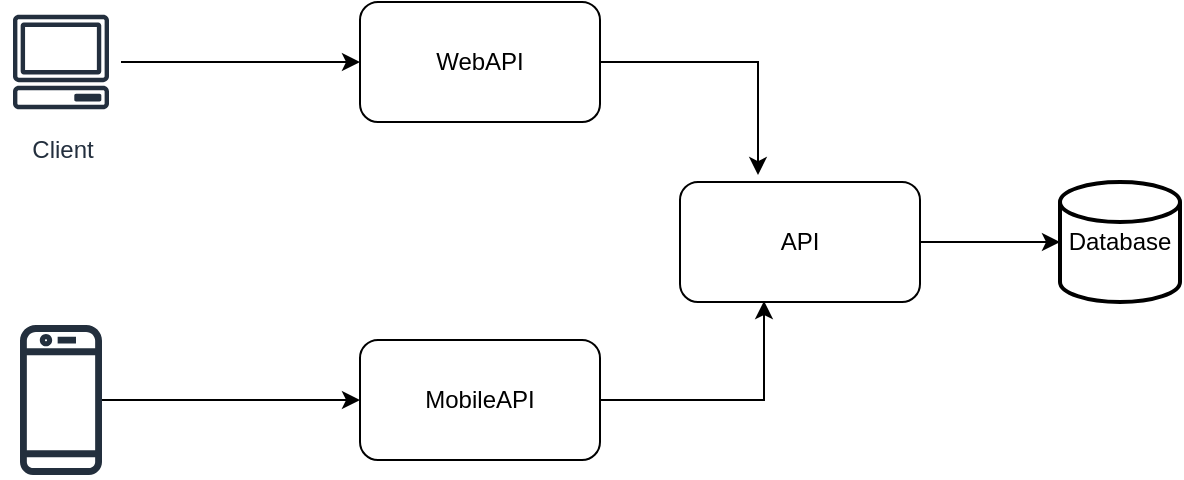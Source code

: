 <mxfile version="26.2.2">
  <diagram name="Страница — 1" id="HWFvasPeEI-C2LWwnicd">
    <mxGraphModel dx="1236" dy="832" grid="1" gridSize="10" guides="1" tooltips="1" connect="1" arrows="1" fold="1" page="1" pageScale="1" pageWidth="827" pageHeight="1169" math="0" shadow="0">
      <root>
        <mxCell id="0" />
        <mxCell id="1" parent="0" />
        <mxCell id="QLiqBrZMA80hMMEvCE3J-2" value="Database" style="strokeWidth=2;html=1;shape=mxgraph.flowchart.database;whiteSpace=wrap;" vertex="1" parent="1">
          <mxGeometry x="590" y="410" width="60" height="60" as="geometry" />
        </mxCell>
        <mxCell id="QLiqBrZMA80hMMEvCE3J-17" style="edgeStyle=orthogonalEdgeStyle;rounded=0;orthogonalLoop=1;jettySize=auto;html=1;entryX=0;entryY=0.5;entryDx=0;entryDy=0;" edge="1" parent="1" source="QLiqBrZMA80hMMEvCE3J-5" target="QLiqBrZMA80hMMEvCE3J-12">
          <mxGeometry relative="1" as="geometry" />
        </mxCell>
        <mxCell id="QLiqBrZMA80hMMEvCE3J-5" value="" style="sketch=0;outlineConnect=0;fontColor=#232F3E;gradientColor=none;fillColor=#232F3D;strokeColor=none;dashed=0;verticalLabelPosition=bottom;verticalAlign=top;align=center;html=1;fontSize=12;fontStyle=0;aspect=fixed;pointerEvents=1;shape=mxgraph.aws4.mobile_client;" vertex="1" parent="1">
          <mxGeometry x="70" y="480" width="41" height="78" as="geometry" />
        </mxCell>
        <mxCell id="QLiqBrZMA80hMMEvCE3J-16" style="edgeStyle=orthogonalEdgeStyle;rounded=0;orthogonalLoop=1;jettySize=auto;html=1;" edge="1" parent="1" source="QLiqBrZMA80hMMEvCE3J-6" target="QLiqBrZMA80hMMEvCE3J-13">
          <mxGeometry relative="1" as="geometry" />
        </mxCell>
        <mxCell id="QLiqBrZMA80hMMEvCE3J-6" value="Client" style="sketch=0;outlineConnect=0;fontColor=#232F3E;gradientColor=none;strokeColor=#232F3E;fillColor=#ffffff;dashed=0;verticalLabelPosition=bottom;verticalAlign=top;align=center;html=1;fontSize=12;fontStyle=0;aspect=fixed;shape=mxgraph.aws4.resourceIcon;resIcon=mxgraph.aws4.client;" vertex="1" parent="1">
          <mxGeometry x="60.5" y="320" width="60" height="60" as="geometry" />
        </mxCell>
        <mxCell id="QLiqBrZMA80hMMEvCE3J-10" style="edgeStyle=orthogonalEdgeStyle;rounded=0;orthogonalLoop=1;jettySize=auto;html=1;" edge="1" parent="1" source="QLiqBrZMA80hMMEvCE3J-7" target="QLiqBrZMA80hMMEvCE3J-2">
          <mxGeometry relative="1" as="geometry" />
        </mxCell>
        <mxCell id="QLiqBrZMA80hMMEvCE3J-7" value="API" style="rounded=1;whiteSpace=wrap;html=1;" vertex="1" parent="1">
          <mxGeometry x="400" y="410" width="120" height="60" as="geometry" />
        </mxCell>
        <mxCell id="QLiqBrZMA80hMMEvCE3J-12" value="MobileAPI" style="rounded=1;whiteSpace=wrap;html=1;" vertex="1" parent="1">
          <mxGeometry x="240" y="489" width="120" height="60" as="geometry" />
        </mxCell>
        <mxCell id="QLiqBrZMA80hMMEvCE3J-13" value="WebAPI" style="rounded=1;whiteSpace=wrap;html=1;" vertex="1" parent="1">
          <mxGeometry x="240" y="320" width="120" height="60" as="geometry" />
        </mxCell>
        <mxCell id="QLiqBrZMA80hMMEvCE3J-14" style="edgeStyle=orthogonalEdgeStyle;rounded=0;orthogonalLoop=1;jettySize=auto;html=1;entryX=0.35;entryY=0.992;entryDx=0;entryDy=0;entryPerimeter=0;" edge="1" parent="1" source="QLiqBrZMA80hMMEvCE3J-12" target="QLiqBrZMA80hMMEvCE3J-7">
          <mxGeometry relative="1" as="geometry" />
        </mxCell>
        <mxCell id="QLiqBrZMA80hMMEvCE3J-15" style="edgeStyle=orthogonalEdgeStyle;rounded=0;orthogonalLoop=1;jettySize=auto;html=1;entryX=0.325;entryY=-0.058;entryDx=0;entryDy=0;entryPerimeter=0;" edge="1" parent="1" source="QLiqBrZMA80hMMEvCE3J-13" target="QLiqBrZMA80hMMEvCE3J-7">
          <mxGeometry relative="1" as="geometry" />
        </mxCell>
      </root>
    </mxGraphModel>
  </diagram>
</mxfile>
